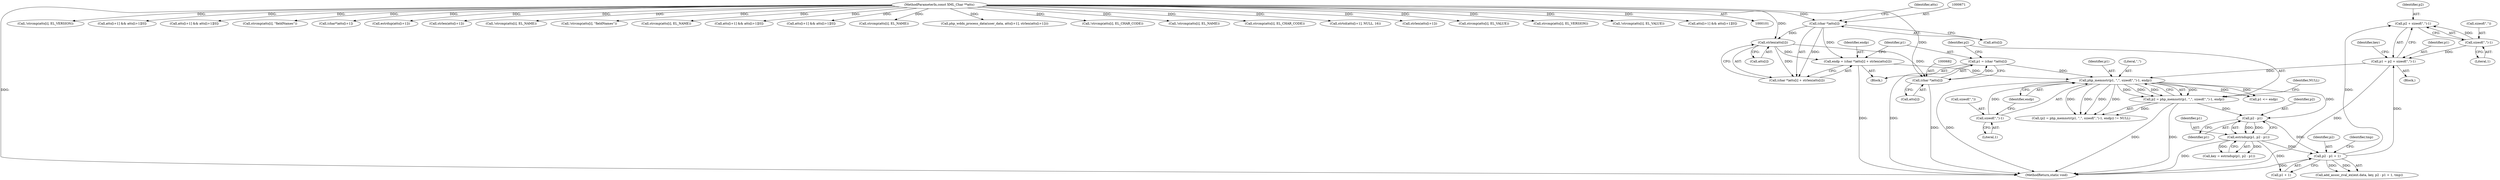 digraph "0_php-src_66fd44209d5ffcb9b3d1bc1b9fd8e35b485040c0@API" {
"1000724" [label="(Call,p2 + sizeof(\",\")-1)"];
"1000716" [label="(Call,p2 - p1 + 1)"];
"1000704" [label="(Call,p2 - p1)"];
"1000688" [label="(Call,p2 = php_memnstr(p1, \",\", sizeof(\",\")-1, endp))"];
"1000690" [label="(Call,php_memnstr(p1, \",\", sizeof(\",\")-1, endp))"];
"1000679" [label="(Call,p1 = (char *)atts[i])"];
"1000681" [label="(Call,(char *)atts[i])"];
"1000675" [label="(Call,strlen(atts[i]))"];
"1000670" [label="(Call,(char *)atts[i])"];
"1000104" [label="(MethodParameterIn,const XML_Char **atts)"];
"1000722" [label="(Call,p1 = p2 + sizeof(\",\")-1)"];
"1000726" [label="(Call,sizeof(\",\")-1)"];
"1000693" [label="(Call,sizeof(\",\")-1)"];
"1000667" [label="(Call,endp = (char *)atts[i] + strlen(atts[i]))"];
"1000702" [label="(Call,estrndup(p1, p2 - p1))"];
"1000688" [label="(Call,p2 = php_memnstr(p1, \",\", sizeof(\",\")-1, endp))"];
"1000104" [label="(MethodParameterIn,const XML_Char **atts)"];
"1000670" [label="(Call,(char *)atts[i])"];
"1000716" [label="(Call,p2 - p1 + 1)"];
"1000914" [label="(MethodReturn,static void)"];
"1000693" [label="(Call,sizeof(\",\")-1)"];
"1000133" [label="(Call,!strcmp(atts[i], EL_VERSION))"];
"1000262" [label="(Call,atts[i+1] && atts[i+1][0])"];
"1000367" [label="(Call,atts[i+1] && atts[i+1][0])"];
"1000718" [label="(Call,p1 + 1)"];
"1000694" [label="(Call,sizeof(\",\"))"];
"1000667" [label="(Call,endp = (char *)atts[i] + strlen(atts[i]))"];
"1000641" [label="(Call,strcmp(atts[i], \"fieldNames\"))"];
"1000702" [label="(Call,estrndup(p1, p2 - p1))"];
"1000679" [label="(Call,p1 = (char *)atts[i])"];
"1000733" [label="(Call,p1 <= endp)"];
"1000843" [label="(Call,(char*)atts[i+1])"];
"1000597" [label="(Call,estrdup(atts[i+1]))"];
"1000700" [label="(Call,key = estrndup(p1, p2 - p1))"];
"1000851" [label="(Call,strlen(atts[i+1]))"];
"1000565" [label="(Call,!strcmp(atts[i], EL_NAME))"];
"1000640" [label="(Call,!strcmp(atts[i], \"fieldNames\"))"];
"1000703" [label="(Identifier,p1)"];
"1000566" [label="(Call,strcmp(atts[i], EL_NAME))"];
"1000724" [label="(Call,p2 + sizeof(\",\")-1)"];
"1000691" [label="(Identifier,p1)"];
"1000805" [label="(Call,atts[i+1] && atts[i+1][0])"];
"1000706" [label="(Identifier,p1)"];
"1000659" [label="(Block,)"];
"1000690" [label="(Call,php_memnstr(p1, \",\", sizeof(\",\")-1, endp))"];
"1000571" [label="(Call,atts[i+1] && atts[i+1][0])"];
"1000800" [label="(Call,strcmp(atts[i], EL_NAME))"];
"1000692" [label="(Literal,\",\")"];
"1000668" [label="(Identifier,endp)"];
"1000711" [label="(Call,add_assoc_zval_ex(ent.data, key, p2 - p1 + 1, tmp))"];
"1000409" [label="(Call,php_wddx_process_data(user_data, atts[i+1], strlen(atts[i+1])))"];
"1000723" [label="(Identifier,p1)"];
"1000696" [label="(Literal,1)"];
"1000256" [label="(Call,!strcmp(atts[i], EL_CHAR_CODE))"];
"1000672" [label="(Call,atts[i])"];
"1000689" [label="(Identifier,p2)"];
"1000799" [label="(Call,!strcmp(atts[i], EL_NAME))"];
"1000257" [label="(Call,strcmp(atts[i], EL_CHAR_CODE))"];
"1000677" [label="(Identifier,atts)"];
"1000698" [label="(Identifier,NULL)"];
"1000669" [label="(Call,(char *)atts[i] + strlen(atts[i]))"];
"1000727" [label="(Call,sizeof(\",\"))"];
"1000717" [label="(Identifier,p2)"];
"1000687" [label="(Call,(p2 = php_memnstr(p1, \",\", sizeof(\",\")-1, endp)) != NULL)"];
"1000731" [label="(Identifier,key)"];
"1000726" [label="(Call,sizeof(\",\")-1)"];
"1000705" [label="(Identifier,p2)"];
"1000284" [label="(Call,strtol(atts[i+1], NULL, 16))"];
"1000722" [label="(Call,p1 = p2 + sizeof(\",\")-1)"];
"1000675" [label="(Call,strlen(atts[i]))"];
"1000676" [label="(Call,atts[i])"];
"1000683" [label="(Call,atts[i])"];
"1000721" [label="(Identifier,tmp)"];
"1000704" [label="(Call,p2 - p1)"];
"1000697" [label="(Identifier,endp)"];
"1000680" [label="(Identifier,p1)"];
"1000416" [label="(Call,strlen(atts[i+1]))"];
"1000699" [label="(Block,)"];
"1000362" [label="(Call,strcmp(atts[i], EL_VALUE))"];
"1000134" [label="(Call,strcmp(atts[i], EL_VERSION))"];
"1000729" [label="(Literal,1)"];
"1000361" [label="(Call,!strcmp(atts[i], EL_VALUE))"];
"1000646" [label="(Call,atts[i+1] && atts[i+1][0])"];
"1000725" [label="(Identifier,p2)"];
"1000681" [label="(Call,(char *)atts[i])"];
"1000724" -> "1000722"  [label="AST: "];
"1000724" -> "1000726"  [label="CFG: "];
"1000725" -> "1000724"  [label="AST: "];
"1000726" -> "1000724"  [label="AST: "];
"1000722" -> "1000724"  [label="CFG: "];
"1000716" -> "1000724"  [label="DDG: "];
"1000726" -> "1000724"  [label="DDG: "];
"1000716" -> "1000711"  [label="AST: "];
"1000716" -> "1000718"  [label="CFG: "];
"1000717" -> "1000716"  [label="AST: "];
"1000718" -> "1000716"  [label="AST: "];
"1000721" -> "1000716"  [label="CFG: "];
"1000716" -> "1000914"  [label="DDG: "];
"1000716" -> "1000711"  [label="DDG: "];
"1000716" -> "1000711"  [label="DDG: "];
"1000704" -> "1000716"  [label="DDG: "];
"1000702" -> "1000716"  [label="DDG: "];
"1000716" -> "1000722"  [label="DDG: "];
"1000704" -> "1000702"  [label="AST: "];
"1000704" -> "1000706"  [label="CFG: "];
"1000705" -> "1000704"  [label="AST: "];
"1000706" -> "1000704"  [label="AST: "];
"1000702" -> "1000704"  [label="CFG: "];
"1000704" -> "1000702"  [label="DDG: "];
"1000704" -> "1000702"  [label="DDG: "];
"1000688" -> "1000704"  [label="DDG: "];
"1000690" -> "1000704"  [label="DDG: "];
"1000688" -> "1000687"  [label="AST: "];
"1000688" -> "1000690"  [label="CFG: "];
"1000689" -> "1000688"  [label="AST: "];
"1000690" -> "1000688"  [label="AST: "];
"1000698" -> "1000688"  [label="CFG: "];
"1000688" -> "1000914"  [label="DDG: "];
"1000688" -> "1000914"  [label="DDG: "];
"1000688" -> "1000687"  [label="DDG: "];
"1000690" -> "1000688"  [label="DDG: "];
"1000690" -> "1000688"  [label="DDG: "];
"1000690" -> "1000688"  [label="DDG: "];
"1000690" -> "1000688"  [label="DDG: "];
"1000690" -> "1000697"  [label="CFG: "];
"1000691" -> "1000690"  [label="AST: "];
"1000692" -> "1000690"  [label="AST: "];
"1000693" -> "1000690"  [label="AST: "];
"1000697" -> "1000690"  [label="AST: "];
"1000690" -> "1000914"  [label="DDG: "];
"1000690" -> "1000687"  [label="DDG: "];
"1000690" -> "1000687"  [label="DDG: "];
"1000690" -> "1000687"  [label="DDG: "];
"1000690" -> "1000687"  [label="DDG: "];
"1000679" -> "1000690"  [label="DDG: "];
"1000722" -> "1000690"  [label="DDG: "];
"1000693" -> "1000690"  [label="DDG: "];
"1000667" -> "1000690"  [label="DDG: "];
"1000690" -> "1000733"  [label="DDG: "];
"1000690" -> "1000733"  [label="DDG: "];
"1000679" -> "1000659"  [label="AST: "];
"1000679" -> "1000681"  [label="CFG: "];
"1000680" -> "1000679"  [label="AST: "];
"1000681" -> "1000679"  [label="AST: "];
"1000689" -> "1000679"  [label="CFG: "];
"1000679" -> "1000914"  [label="DDG: "];
"1000681" -> "1000679"  [label="DDG: "];
"1000681" -> "1000683"  [label="CFG: "];
"1000682" -> "1000681"  [label="AST: "];
"1000683" -> "1000681"  [label="AST: "];
"1000681" -> "1000914"  [label="DDG: "];
"1000675" -> "1000681"  [label="DDG: "];
"1000104" -> "1000681"  [label="DDG: "];
"1000675" -> "1000669"  [label="AST: "];
"1000675" -> "1000676"  [label="CFG: "];
"1000676" -> "1000675"  [label="AST: "];
"1000669" -> "1000675"  [label="CFG: "];
"1000675" -> "1000667"  [label="DDG: "];
"1000675" -> "1000669"  [label="DDG: "];
"1000670" -> "1000675"  [label="DDG: "];
"1000104" -> "1000675"  [label="DDG: "];
"1000670" -> "1000669"  [label="AST: "];
"1000670" -> "1000672"  [label="CFG: "];
"1000671" -> "1000670"  [label="AST: "];
"1000672" -> "1000670"  [label="AST: "];
"1000677" -> "1000670"  [label="CFG: "];
"1000670" -> "1000667"  [label="DDG: "];
"1000670" -> "1000669"  [label="DDG: "];
"1000104" -> "1000670"  [label="DDG: "];
"1000104" -> "1000101"  [label="AST: "];
"1000104" -> "1000914"  [label="DDG: "];
"1000104" -> "1000133"  [label="DDG: "];
"1000104" -> "1000134"  [label="DDG: "];
"1000104" -> "1000256"  [label="DDG: "];
"1000104" -> "1000257"  [label="DDG: "];
"1000104" -> "1000262"  [label="DDG: "];
"1000104" -> "1000284"  [label="DDG: "];
"1000104" -> "1000361"  [label="DDG: "];
"1000104" -> "1000362"  [label="DDG: "];
"1000104" -> "1000367"  [label="DDG: "];
"1000104" -> "1000409"  [label="DDG: "];
"1000104" -> "1000416"  [label="DDG: "];
"1000104" -> "1000565"  [label="DDG: "];
"1000104" -> "1000566"  [label="DDG: "];
"1000104" -> "1000571"  [label="DDG: "];
"1000104" -> "1000597"  [label="DDG: "];
"1000104" -> "1000640"  [label="DDG: "];
"1000104" -> "1000641"  [label="DDG: "];
"1000104" -> "1000646"  [label="DDG: "];
"1000104" -> "1000799"  [label="DDG: "];
"1000104" -> "1000800"  [label="DDG: "];
"1000104" -> "1000805"  [label="DDG: "];
"1000104" -> "1000843"  [label="DDG: "];
"1000104" -> "1000851"  [label="DDG: "];
"1000722" -> "1000699"  [label="AST: "];
"1000723" -> "1000722"  [label="AST: "];
"1000731" -> "1000722"  [label="CFG: "];
"1000722" -> "1000914"  [label="DDG: "];
"1000726" -> "1000722"  [label="DDG: "];
"1000726" -> "1000729"  [label="CFG: "];
"1000727" -> "1000726"  [label="AST: "];
"1000729" -> "1000726"  [label="AST: "];
"1000693" -> "1000696"  [label="CFG: "];
"1000694" -> "1000693"  [label="AST: "];
"1000696" -> "1000693"  [label="AST: "];
"1000697" -> "1000693"  [label="CFG: "];
"1000667" -> "1000659"  [label="AST: "];
"1000667" -> "1000669"  [label="CFG: "];
"1000668" -> "1000667"  [label="AST: "];
"1000669" -> "1000667"  [label="AST: "];
"1000680" -> "1000667"  [label="CFG: "];
"1000667" -> "1000914"  [label="DDG: "];
"1000702" -> "1000700"  [label="AST: "];
"1000703" -> "1000702"  [label="AST: "];
"1000700" -> "1000702"  [label="CFG: "];
"1000702" -> "1000914"  [label="DDG: "];
"1000702" -> "1000700"  [label="DDG: "];
"1000702" -> "1000700"  [label="DDG: "];
"1000702" -> "1000718"  [label="DDG: "];
}

